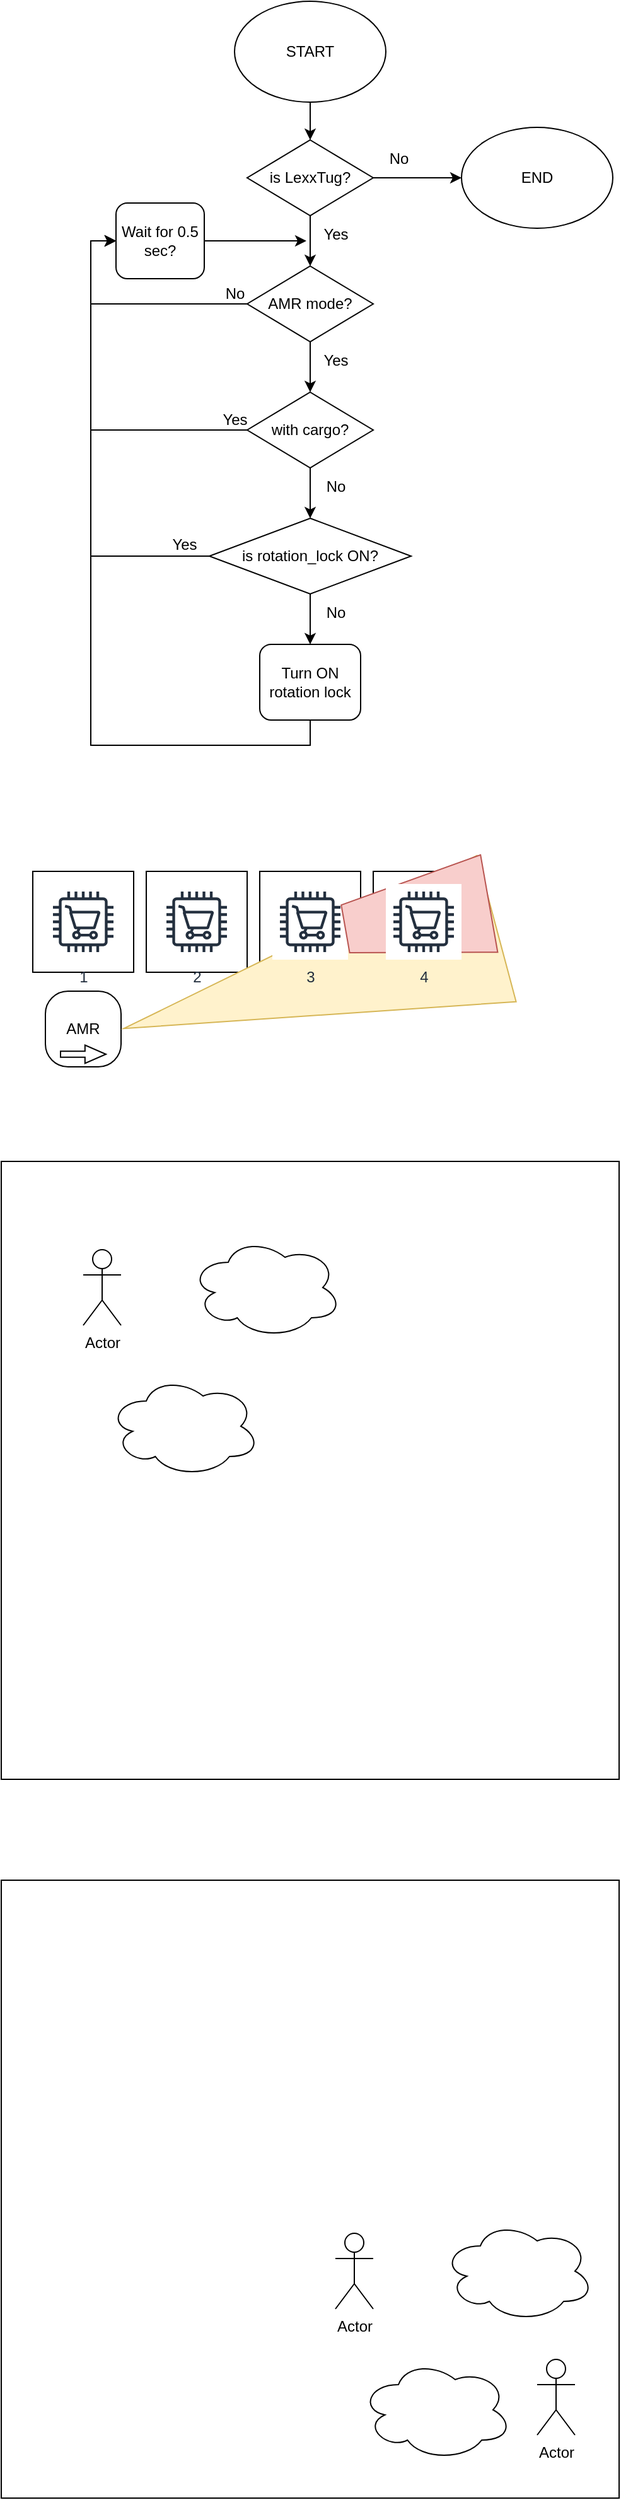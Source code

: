 <mxfile version="24.4.14" type="github">
  <diagram name="Page-1" id="g0RmpGVzYt457HzAfOx5">
    <mxGraphModel dx="1364" dy="1979" grid="1" gridSize="10" guides="1" tooltips="1" connect="1" arrows="1" fold="1" page="1" pageScale="1" pageWidth="850" pageHeight="1100" math="0" shadow="0">
      <root>
        <mxCell id="0" />
        <mxCell id="1" parent="0" />
        <mxCell id="euXb0Mr9QbedLUkx5ALl-7" style="edgeStyle=orthogonalEdgeStyle;rounded=0;orthogonalLoop=1;jettySize=auto;html=1;exitX=0.5;exitY=1;exitDx=0;exitDy=0;entryX=0.5;entryY=0;entryDx=0;entryDy=0;" parent="1" source="euXb0Mr9QbedLUkx5ALl-2" target="euXb0Mr9QbedLUkx5ALl-3" edge="1">
          <mxGeometry relative="1" as="geometry" />
        </mxCell>
        <mxCell id="euXb0Mr9QbedLUkx5ALl-22" style="edgeStyle=orthogonalEdgeStyle;rounded=0;orthogonalLoop=1;jettySize=auto;html=1;exitX=1;exitY=0.5;exitDx=0;exitDy=0;" parent="1" source="euXb0Mr9QbedLUkx5ALl-2" target="euXb0Mr9QbedLUkx5ALl-21" edge="1">
          <mxGeometry relative="1" as="geometry" />
        </mxCell>
        <mxCell id="euXb0Mr9QbedLUkx5ALl-2" value="is LexxTug?" style="rhombus;whiteSpace=wrap;html=1;" parent="1" vertex="1">
          <mxGeometry x="350" y="100" width="100" height="60" as="geometry" />
        </mxCell>
        <mxCell id="euXb0Mr9QbedLUkx5ALl-8" style="edgeStyle=orthogonalEdgeStyle;rounded=0;orthogonalLoop=1;jettySize=auto;html=1;exitX=0.5;exitY=1;exitDx=0;exitDy=0;entryX=0.5;entryY=0;entryDx=0;entryDy=0;" parent="1" source="euXb0Mr9QbedLUkx5ALl-3" target="euXb0Mr9QbedLUkx5ALl-4" edge="1">
          <mxGeometry relative="1" as="geometry" />
        </mxCell>
        <mxCell id="euXb0Mr9QbedLUkx5ALl-26" style="edgeStyle=orthogonalEdgeStyle;rounded=0;orthogonalLoop=1;jettySize=auto;html=1;exitX=0;exitY=0.5;exitDx=0;exitDy=0;entryX=0;entryY=0.5;entryDx=0;entryDy=0;" parent="1" source="euXb0Mr9QbedLUkx5ALl-3" target="euXb0Mr9QbedLUkx5ALl-25" edge="1">
          <mxGeometry relative="1" as="geometry" />
        </mxCell>
        <mxCell id="euXb0Mr9QbedLUkx5ALl-3" value="AMR mode?" style="rhombus;whiteSpace=wrap;html=1;" parent="1" vertex="1">
          <mxGeometry x="350" y="200" width="100" height="60" as="geometry" />
        </mxCell>
        <mxCell id="euXb0Mr9QbedLUkx5ALl-9" style="edgeStyle=orthogonalEdgeStyle;rounded=0;orthogonalLoop=1;jettySize=auto;html=1;exitX=0.5;exitY=1;exitDx=0;exitDy=0;entryX=0.5;entryY=0;entryDx=0;entryDy=0;" parent="1" source="euXb0Mr9QbedLUkx5ALl-4" target="euXb0Mr9QbedLUkx5ALl-5" edge="1">
          <mxGeometry relative="1" as="geometry" />
        </mxCell>
        <mxCell id="euXb0Mr9QbedLUkx5ALl-29" style="edgeStyle=orthogonalEdgeStyle;rounded=0;orthogonalLoop=1;jettySize=auto;html=1;exitX=0;exitY=0.5;exitDx=0;exitDy=0;entryX=0;entryY=0.5;entryDx=0;entryDy=0;" parent="1" source="euXb0Mr9QbedLUkx5ALl-4" target="euXb0Mr9QbedLUkx5ALl-25" edge="1">
          <mxGeometry relative="1" as="geometry" />
        </mxCell>
        <mxCell id="euXb0Mr9QbedLUkx5ALl-4" value="with cargo?" style="rhombus;whiteSpace=wrap;html=1;" parent="1" vertex="1">
          <mxGeometry x="350" y="300" width="100" height="60" as="geometry" />
        </mxCell>
        <mxCell id="euXb0Mr9QbedLUkx5ALl-10" style="edgeStyle=orthogonalEdgeStyle;rounded=0;orthogonalLoop=1;jettySize=auto;html=1;exitX=0.5;exitY=1;exitDx=0;exitDy=0;entryX=0.5;entryY=0;entryDx=0;entryDy=0;" parent="1" source="euXb0Mr9QbedLUkx5ALl-5" target="euXb0Mr9QbedLUkx5ALl-6" edge="1">
          <mxGeometry relative="1" as="geometry" />
        </mxCell>
        <mxCell id="euXb0Mr9QbedLUkx5ALl-31" style="edgeStyle=orthogonalEdgeStyle;rounded=0;orthogonalLoop=1;jettySize=auto;html=1;exitX=0;exitY=0.5;exitDx=0;exitDy=0;entryX=0;entryY=0.5;entryDx=0;entryDy=0;" parent="1" source="euXb0Mr9QbedLUkx5ALl-5" target="euXb0Mr9QbedLUkx5ALl-25" edge="1">
          <mxGeometry relative="1" as="geometry" />
        </mxCell>
        <mxCell id="euXb0Mr9QbedLUkx5ALl-5" value="is rotation_lock ON?" style="rhombus;whiteSpace=wrap;html=1;" parent="1" vertex="1">
          <mxGeometry x="320" y="400" width="160" height="60" as="geometry" />
        </mxCell>
        <mxCell id="DzA-xFq_H1hwz9bmD_TL-2" style="edgeStyle=orthogonalEdgeStyle;rounded=0;orthogonalLoop=1;jettySize=auto;html=1;exitX=0.5;exitY=1;exitDx=0;exitDy=0;entryX=0;entryY=0.5;entryDx=0;entryDy=0;" parent="1" source="euXb0Mr9QbedLUkx5ALl-6" target="euXb0Mr9QbedLUkx5ALl-25" edge="1">
          <mxGeometry relative="1" as="geometry" />
        </mxCell>
        <mxCell id="euXb0Mr9QbedLUkx5ALl-6" value="Turn ON rotation lock" style="rounded=1;whiteSpace=wrap;html=1;" parent="1" vertex="1">
          <mxGeometry x="360" y="500" width="80" height="60" as="geometry" />
        </mxCell>
        <mxCell id="euXb0Mr9QbedLUkx5ALl-14" value="Yes" style="text;html=1;align=center;verticalAlign=middle;resizable=0;points=[];autosize=1;strokeColor=none;fillColor=none;" parent="1" vertex="1">
          <mxGeometry x="400" y="160" width="40" height="30" as="geometry" />
        </mxCell>
        <mxCell id="euXb0Mr9QbedLUkx5ALl-15" value="Yes" style="text;html=1;align=center;verticalAlign=middle;resizable=0;points=[];autosize=1;strokeColor=none;fillColor=none;" parent="1" vertex="1">
          <mxGeometry x="400" y="260" width="40" height="30" as="geometry" />
        </mxCell>
        <mxCell id="euXb0Mr9QbedLUkx5ALl-16" value="No" style="text;html=1;align=center;verticalAlign=middle;resizable=0;points=[];autosize=1;strokeColor=none;fillColor=none;" parent="1" vertex="1">
          <mxGeometry x="400" y="360" width="40" height="30" as="geometry" />
        </mxCell>
        <mxCell id="euXb0Mr9QbedLUkx5ALl-17" value="No" style="text;html=1;align=center;verticalAlign=middle;resizable=0;points=[];autosize=1;strokeColor=none;fillColor=none;" parent="1" vertex="1">
          <mxGeometry x="400" y="460" width="40" height="30" as="geometry" />
        </mxCell>
        <mxCell id="euXb0Mr9QbedLUkx5ALl-19" style="edgeStyle=orthogonalEdgeStyle;rounded=0;orthogonalLoop=1;jettySize=auto;html=1;exitX=0.5;exitY=1;exitDx=0;exitDy=0;entryX=0.5;entryY=0;entryDx=0;entryDy=0;" parent="1" source="euXb0Mr9QbedLUkx5ALl-18" target="euXb0Mr9QbedLUkx5ALl-2" edge="1">
          <mxGeometry relative="1" as="geometry" />
        </mxCell>
        <mxCell id="euXb0Mr9QbedLUkx5ALl-18" value="START" style="ellipse;whiteSpace=wrap;html=1;" parent="1" vertex="1">
          <mxGeometry x="340" y="-10" width="120" height="80" as="geometry" />
        </mxCell>
        <mxCell id="euXb0Mr9QbedLUkx5ALl-21" value="END" style="ellipse;whiteSpace=wrap;html=1;" parent="1" vertex="1">
          <mxGeometry x="520" y="90" width="120" height="80" as="geometry" />
        </mxCell>
        <mxCell id="euXb0Mr9QbedLUkx5ALl-23" value="No" style="text;html=1;align=center;verticalAlign=middle;resizable=0;points=[];autosize=1;strokeColor=none;fillColor=none;" parent="1" vertex="1">
          <mxGeometry x="450" y="100" width="40" height="30" as="geometry" />
        </mxCell>
        <mxCell id="euXb0Mr9QbedLUkx5ALl-25" value="Wait for 0.5 sec?" style="rounded=1;whiteSpace=wrap;html=1;" parent="1" vertex="1">
          <mxGeometry x="246" y="150" width="70" height="60" as="geometry" />
        </mxCell>
        <mxCell id="euXb0Mr9QbedLUkx5ALl-27" style="edgeStyle=orthogonalEdgeStyle;rounded=0;orthogonalLoop=1;jettySize=auto;html=1;exitX=1;exitY=0.5;exitDx=0;exitDy=0;entryX=-0.075;entryY=0.667;entryDx=0;entryDy=0;entryPerimeter=0;" parent="1" source="euXb0Mr9QbedLUkx5ALl-25" target="euXb0Mr9QbedLUkx5ALl-14" edge="1">
          <mxGeometry relative="1" as="geometry" />
        </mxCell>
        <mxCell id="euXb0Mr9QbedLUkx5ALl-28" value="No" style="text;html=1;align=center;verticalAlign=middle;resizable=0;points=[];autosize=1;strokeColor=none;fillColor=none;" parent="1" vertex="1">
          <mxGeometry x="320" y="207" width="40" height="30" as="geometry" />
        </mxCell>
        <mxCell id="euXb0Mr9QbedLUkx5ALl-30" value="Yes" style="text;html=1;align=center;verticalAlign=middle;resizable=0;points=[];autosize=1;strokeColor=none;fillColor=none;" parent="1" vertex="1">
          <mxGeometry x="320" y="307" width="40" height="30" as="geometry" />
        </mxCell>
        <mxCell id="tbyUri8a9nl8I9PIPJl9-1" value="AMR" style="whiteSpace=wrap;html=1;aspect=fixed;rounded=1;arcSize=30;" parent="1" vertex="1">
          <mxGeometry x="190" y="775" width="60" height="60" as="geometry" />
        </mxCell>
        <mxCell id="tbyUri8a9nl8I9PIPJl9-2" value="" style="whiteSpace=wrap;html=1;aspect=fixed;" parent="1" vertex="1">
          <mxGeometry x="180" y="680" width="80" height="80" as="geometry" />
        </mxCell>
        <mxCell id="tbyUri8a9nl8I9PIPJl9-3" value="" style="whiteSpace=wrap;html=1;aspect=fixed;" parent="1" vertex="1">
          <mxGeometry x="270" y="680" width="80" height="80" as="geometry" />
        </mxCell>
        <mxCell id="tbyUri8a9nl8I9PIPJl9-4" value="" style="whiteSpace=wrap;html=1;aspect=fixed;" parent="1" vertex="1">
          <mxGeometry x="360" y="680" width="80" height="80" as="geometry" />
        </mxCell>
        <mxCell id="tbyUri8a9nl8I9PIPJl9-5" value="" style="whiteSpace=wrap;html=1;aspect=fixed;" parent="1" vertex="1">
          <mxGeometry x="450" y="680" width="80" height="80" as="geometry" />
        </mxCell>
        <mxCell id="tbyUri8a9nl8I9PIPJl9-6" value="" style="triangle;whiteSpace=wrap;html=1;rotation=-195;fillColor=#fff2cc;strokeColor=#d6b656;" parent="1" vertex="1">
          <mxGeometry x="247" y="705" width="306" height="120" as="geometry" />
        </mxCell>
        <mxCell id="tbyUri8a9nl8I9PIPJl9-8" value="2" style="sketch=0;outlineConnect=0;fontColor=#232F3E;gradientColor=none;strokeColor=#232F3E;fillColor=#ffffff;dashed=0;verticalLabelPosition=bottom;verticalAlign=top;align=center;html=1;fontSize=12;fontStyle=0;aspect=fixed;shape=mxgraph.aws4.resourceIcon;resIcon=mxgraph.aws4.cart;" parent="1" vertex="1">
          <mxGeometry x="280" y="690" width="60" height="60" as="geometry" />
        </mxCell>
        <mxCell id="tbyUri8a9nl8I9PIPJl9-9" value="3" style="sketch=0;outlineConnect=0;fontColor=#232F3E;gradientColor=none;strokeColor=#232F3E;fillColor=#ffffff;dashed=0;verticalLabelPosition=bottom;verticalAlign=top;align=center;html=1;fontSize=12;fontStyle=0;aspect=fixed;shape=mxgraph.aws4.resourceIcon;resIcon=mxgraph.aws4.cart;" parent="1" vertex="1">
          <mxGeometry x="370" y="690" width="60" height="60" as="geometry" />
        </mxCell>
        <mxCell id="tbyUri8a9nl8I9PIPJl9-15" value="" style="shape=trapezoid;perimeter=trapezoidPerimeter;whiteSpace=wrap;html=1;fixedSize=1;fillColor=#f8cecc;strokeColor=#b85450;rotation=-100;" parent="1" vertex="1">
          <mxGeometry x="445.73" y="657.7" width="78.41" height="115.69" as="geometry" />
        </mxCell>
        <mxCell id="tbyUri8a9nl8I9PIPJl9-10" value="4" style="sketch=0;outlineConnect=0;fontColor=#232F3E;gradientColor=none;strokeColor=#232F3E;fillColor=#ffffff;dashed=0;verticalLabelPosition=bottom;verticalAlign=top;align=center;html=1;fontSize=12;fontStyle=0;aspect=fixed;shape=mxgraph.aws4.resourceIcon;resIcon=mxgraph.aws4.cart;" parent="1" vertex="1">
          <mxGeometry x="460" y="690" width="60" height="60" as="geometry" />
        </mxCell>
        <mxCell id="tbyUri8a9nl8I9PIPJl9-11" value="1" style="sketch=0;outlineConnect=0;fontColor=#232F3E;gradientColor=none;strokeColor=#232F3E;fillColor=#ffffff;dashed=0;verticalLabelPosition=bottom;verticalAlign=top;align=center;html=1;fontSize=12;fontStyle=0;aspect=fixed;shape=mxgraph.aws4.resourceIcon;resIcon=mxgraph.aws4.cart;" parent="1" vertex="1">
          <mxGeometry x="190" y="690" width="60" height="60" as="geometry" />
        </mxCell>
        <mxCell id="tbyUri8a9nl8I9PIPJl9-16" value="" style="shape=flexArrow;endArrow=classic;html=1;rounded=0;endWidth=8.796;endSize=5.197;width=4.63;" parent="1" edge="1">
          <mxGeometry width="50" height="50" relative="1" as="geometry">
            <mxPoint x="201.5" y="825" as="sourcePoint" />
            <mxPoint x="238.5" y="825" as="targetPoint" />
          </mxGeometry>
        </mxCell>
        <mxCell id="DzA-xFq_H1hwz9bmD_TL-1" value="Yes" style="text;html=1;align=center;verticalAlign=middle;resizable=0;points=[];autosize=1;strokeColor=none;fillColor=none;" parent="1" vertex="1">
          <mxGeometry x="280" y="406" width="40" height="30" as="geometry" />
        </mxCell>
        <mxCell id="ZaQrbaOWs37fuYb0X6Kt-1" value="" style="whiteSpace=wrap;html=1;aspect=fixed;" vertex="1" parent="1">
          <mxGeometry x="155" y="910" width="490" height="490" as="geometry" />
        </mxCell>
        <mxCell id="ZaQrbaOWs37fuYb0X6Kt-2" value="Actor" style="shape=umlActor;verticalLabelPosition=bottom;verticalAlign=top;html=1;outlineConnect=0;" vertex="1" parent="1">
          <mxGeometry x="220" y="980" width="30" height="60" as="geometry" />
        </mxCell>
        <mxCell id="ZaQrbaOWs37fuYb0X6Kt-3" value="" style="ellipse;shape=cloud;whiteSpace=wrap;html=1;" vertex="1" parent="1">
          <mxGeometry x="305" y="970" width="120" height="80" as="geometry" />
        </mxCell>
        <mxCell id="ZaQrbaOWs37fuYb0X6Kt-4" value="" style="ellipse;shape=cloud;whiteSpace=wrap;html=1;" vertex="1" parent="1">
          <mxGeometry x="240" y="1080" width="120" height="80" as="geometry" />
        </mxCell>
        <mxCell id="ZaQrbaOWs37fuYb0X6Kt-5" value="" style="whiteSpace=wrap;html=1;aspect=fixed;" vertex="1" parent="1">
          <mxGeometry x="155" y="1480" width="490" height="490" as="geometry" />
        </mxCell>
        <mxCell id="ZaQrbaOWs37fuYb0X6Kt-6" value="Actor" style="shape=umlActor;verticalLabelPosition=bottom;verticalAlign=top;html=1;outlineConnect=0;" vertex="1" parent="1">
          <mxGeometry x="420" y="1760" width="30" height="60" as="geometry" />
        </mxCell>
        <mxCell id="ZaQrbaOWs37fuYb0X6Kt-7" value="" style="ellipse;shape=cloud;whiteSpace=wrap;html=1;" vertex="1" parent="1">
          <mxGeometry x="505" y="1750" width="120" height="80" as="geometry" />
        </mxCell>
        <mxCell id="ZaQrbaOWs37fuYb0X6Kt-8" value="" style="ellipse;shape=cloud;whiteSpace=wrap;html=1;" vertex="1" parent="1">
          <mxGeometry x="440" y="1860" width="120" height="80" as="geometry" />
        </mxCell>
        <mxCell id="ZaQrbaOWs37fuYb0X6Kt-9" value="Actor" style="shape=umlActor;verticalLabelPosition=bottom;verticalAlign=top;html=1;outlineConnect=0;" vertex="1" parent="1">
          <mxGeometry x="580" y="1860" width="30" height="60" as="geometry" />
        </mxCell>
      </root>
    </mxGraphModel>
  </diagram>
</mxfile>
